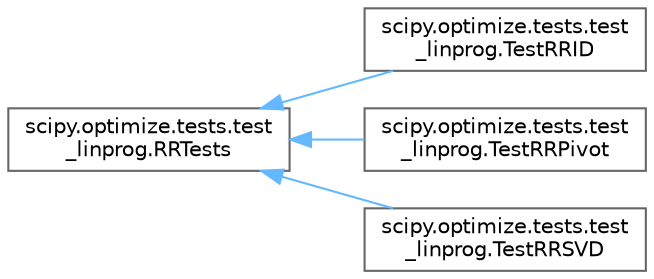 digraph "Graphical Class Hierarchy"
{
 // LATEX_PDF_SIZE
  bgcolor="transparent";
  edge [fontname=Helvetica,fontsize=10,labelfontname=Helvetica,labelfontsize=10];
  node [fontname=Helvetica,fontsize=10,shape=box,height=0.2,width=0.4];
  rankdir="LR";
  Node0 [id="Node000000",label="scipy.optimize.tests.test\l_linprog.RRTests",height=0.2,width=0.4,color="grey40", fillcolor="white", style="filled",URL="$d6/ddd/classscipy_1_1optimize_1_1tests_1_1test__linprog_1_1RRTests.html",tooltip=" "];
  Node0 -> Node1 [id="edge5267_Node000000_Node000001",dir="back",color="steelblue1",style="solid",tooltip=" "];
  Node1 [id="Node000001",label="scipy.optimize.tests.test\l_linprog.TestRRID",height=0.2,width=0.4,color="grey40", fillcolor="white", style="filled",URL="$df/dc2/classscipy_1_1optimize_1_1tests_1_1test__linprog_1_1TestRRID.html",tooltip=" "];
  Node0 -> Node2 [id="edge5268_Node000000_Node000002",dir="back",color="steelblue1",style="solid",tooltip=" "];
  Node2 [id="Node000002",label="scipy.optimize.tests.test\l_linprog.TestRRPivot",height=0.2,width=0.4,color="grey40", fillcolor="white", style="filled",URL="$db/dc5/classscipy_1_1optimize_1_1tests_1_1test__linprog_1_1TestRRPivot.html",tooltip=" "];
  Node0 -> Node3 [id="edge5269_Node000000_Node000003",dir="back",color="steelblue1",style="solid",tooltip=" "];
  Node3 [id="Node000003",label="scipy.optimize.tests.test\l_linprog.TestRRSVD",height=0.2,width=0.4,color="grey40", fillcolor="white", style="filled",URL="$d9/d1f/classscipy_1_1optimize_1_1tests_1_1test__linprog_1_1TestRRSVD.html",tooltip=" "];
}
